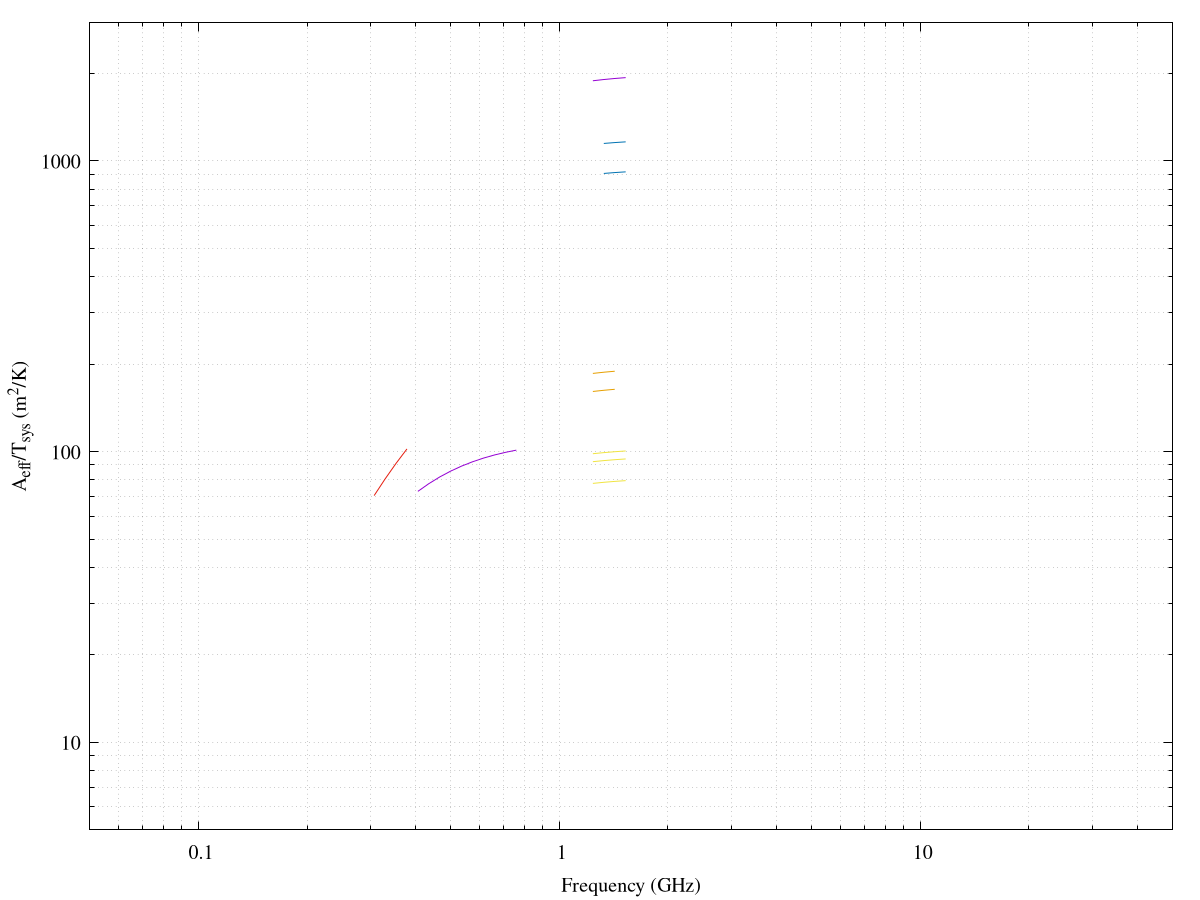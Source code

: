 set term x11 font 'Times, 10'

# SKA1-Mid
# SKA1-Mid SKA dishes only
# MeerKAT
# FAST
# Arecibo
# Effelsberg
# GBT (GBNCC)
# uGMRT
# Parkes
# LOFAR

# constants, functions etc.
pi      = 3.14159
Tsky(x) = 25.2*(0.408/x)**2.75   # x = freq in GHz

fullska(x) = 1.0e+6/(30.0+Tsky(x))

## The telescopes ##
# First the non-SKA single dish components. 
# Let's go for decreasing dish diameter
#

# FAST
fast_func(x)  = 40000.0/(20.0+Tsky(x))
fast(x) = x>=1.530 ? 1/0 : x<=1.230 ? 1/0 : fast_func(x)

# Arecibo
ao_func(x)  = 28704.0/(24.0+Tsky(x)) 
ao_centre(x) = x>=1.57 ? 1/0 : x<=1.27 ? 1/0 : ao_func(x) # 10.4 K/Jy
ao_ring(x) = x>=1.57 ? 1/0 : x<=1.27 ? 1/0 : ao_func(x)*(8.2/10.4) # 8.2 K/Jy

# Effelsberg MB-7 HTRU-N
eff_func(x)  = 0.525*pi*100**2*0.25/(21.0+Tsky(x))
eff_centre(x) = x>=1.4875 ? 1/0 : x<=1.2325 ? 1/0 : eff_func(x)
eff_ring(x) = x>=1.4875 ? 1/0 : x<=1.2325 ? 1/0 : eff_func(x)*(0.455/0.525)

# GBT - GBNCC
gbt_func(x)  = 5520/(23.0+Tsky(x)) # 2 K/Jy
gbt(x) = x>=0.400 ? 1/0 : x<=0.300 ? 1/0 : gbt_func(x)

# Parkes MB-13 HTRU/SUPERB
pks_func(x)  = 0.86*0.86*pi*64**2*0.25/(23.0+Tsky(x))
pks_centre(x) = x>=1.582 ? 1/0 : x<=1.182 ? 1/0 : pks_func(x)            # 0.735 K/Jy
pks_inner(x) = x>=1.582 ? 1/0 : x<=1.182 ? 1/0 : pks_func(x)*0.690/0.735 # 0.690 K/Jy
pks_outer(x) = x>=1.582 ? 1/0 : x<=1.182 ? 1/0 : pks_func(x)*0.581/0.735 # 0.581 K/Jy

# Next add in aperture arrays
#

# uGMRT

# UTMOST
utmost_func(x)  = 0.5*18200.0/(200.0+Tsky(x))
utmost(x) = x>=0.86 ? 1/0 : x<=0.830 ? 1/0 : utmost_func(x) # NB the BW is so narrow it doesn't display

# CHIME
# https://arxiv.org/pdf/1609.00929.pdf
chime_func(x)  = 5520.0/(50.0+Tsky(x))
chime(x) = x>=0.8 ? 1/0 : x<=0.4 ? 1/0 : chime_func(x)

# LOFAR LOTAS
# lt 8

# MWA

# Plot properties
set key bottom right box
unset key
set ylabel "A_{eff}/T_{sys} (m^2/K)" font 'Times, 15'
set xlabel "Frequency (GHz)" font 'Times, 15'
set logscale xy
set xrange [0.050:50.0]
set yrange [5:3000]
set grid mxtics mytics #lt -1 lc rgb 'gray90'
set grid xtics ytics #lt -1 lc rgb 'gray70'
set xtics font "Times, 15"
set ytics font "Times, 15"

# Plot the non-SKA components
plot fast(x) wi li lt 1 title "FAST MB-19", ao_centre(x) wi li lt 6 title "Arecibo MB-7", ao_ring(x) wi li lt 6 notitle, eff_centre(x) wi li lt 4 title "Effelsberg MB-7", eff_ring(x) wi li lt 4 notitle, gbt(x) wi li lt 7 title "GBT", pks_centre(x) wi li lt 5 title "Parkes MB-13", pks_inner(x) wi li lt 5 notitle, pks_outer(x) wi li lt 5 notitle, chime(x) wi li lt 9 title "CHIME", "lofar" u 1:(12.0*$2/(140.0+Tsky($1))) wi li lt 3 title "LOFAR Superterp", "lofar" u 1:((66.0*$2)/(140.0+Tsky($1))) wi li lt 3 title "LOFAR Core", "lofar" u 1:((66.0*$2+14.0*2.0*$2)/(140.0+Tsky($1))) wi li lt 3 title "LOFAR NL"

# Not sure what/how to add uGMRT yet, for pulsar applications
# Coherent GMRT
#, "ugmrt" u ($1*0.001):(30*2760*$4)/($2+$3+Tsky($1*0.001))) wi li title "uGMRT"
# Incoherent GMRT a la GHRSS
#, "ugmrt" u ($1*0.001):((sqrt(30)*2760*$4)/($2+$3+Tsky($1*0.001))) wi li title "uGMRT"
# According to this http://www.gmrt.ncra.tifr.res.in/gmrt_hpage/Users/doc/GMRT-specs.pdf can do 4 beams for incoherent or coherent. It seems the GHRSS did 1 x 32-MHz beam. Coherent gain is v impressive but SS is 30*(25m/25km)^2 is 3*10^-5 worse than for incoherent mode. If it could do lots of beams it would be awesome, especially in the SKA Band 1 region.

# UTMOST - special case as BW is so narrow
#set style line 1 lc -1 lw 1 dashtype 2
#set style line 2 lc -1 lw 1
#set style line 3 lc rgb "#66CDAA" dashtype 2 lw 1
#set style line 4 lc rgb "#66CDAA" lw 1
#set style line 5 lc rgb "#FA8072" dashtype 2 lw 1
#set style line 6 lc rgb "#FA8072" lw 1
set arrow from 0.830,91 to 0.860,91 nohead lt 8 front

# Label the non-SKA single dish components
set label "FAST MB-19" front at 1.15,2100
set label "Arecibo MB-7" front at 1.6,1000
set label "Effelsberg MB-7" front at 1.5,175
set label "GBT" front at 0.32, 70
set label "Parkes MB-13" front at 1.7,100
set label "UTMOST" front at 0.7,80
set label "CHIME" front at 0.42,100
set label "LOFAR HBA (Superterp, core, NL)" front at 0.25,20

# Overplot the SKA-Mid components
replot "skamid_500m_50pct" u 1:2 wi li lt -1 title "SKA1-Mid inner 1 km", "skamid_20km_50pct" u 1:2 wi li lt -1 title "SKA1-Mid inner 20 km", "skamid_full_50pct" u 1:2 wi li lt -1 title "SKA1-Mid (full)"
# MeerKAT alone
replot "mk_500m_50pct" u 1:($2*64.0/38.0) wi li lt 2 title "MeerKAT (full)", "mk_500m_50pct" u 1:2 wi li lt 2 title "MeerKAT inner 1 km"
#replot "skamid_500m_50pct" u 1:2 wi li lt -1 title "SKA1-Mid (SKA1+MeerKAT) inner 1 km", "mk_500m_50pct" u 1:($2*64.0/38.0) wi li lt 2 title "MeerKAT (full)", "mk_500m_50pct" u 1:2 wi li lt 2 title "MeerKAT inner 1 km", "mid_500m_50pct" u 1:2 wi li title "SKA1 dishes only inner 1 km"

# Label the SKA-Mid components
set label "SKA1-Mid (incl. MeerKAT, 1 km, 20 km, full)" front at 4,1600
set label "MeerKAT (1 km, full)" front at 3.3,350

# Overplot the SKA-Low components
replot "ska1-low_full" u ($1):($2/(40.0+Tsky($1))) wi li lt 8, "ska1-low_full" u ($1):((404.0/512.0)*$2/(40.0+Tsky($1))) wi li lt 8, "ska1-low_full" u ($1):((224.0/512.0)*$2/(40.0+Tsky($1))) wi li lt 8

# Label the SKA-Low components
set label "SKA1-Low (1km, 20km, full)" front at 0.092,210 textcolor lt 8


# Full SKA comparison curves
replot fullska(x) lt 0, 0.5*fullska(x) lt 0, 0.1*fullska(x) lt 0, 0.01*fullska(x) lt 0
# Full SKA comparison labels
set label "100% SKA/(30 K + Tsky)" front at 0.11, 750 rotate by 65 textcolor lt 0
set label "50% SKA/(30 K + Tsky)" front at 0.14, 750 rotate by 65 textcolor lt 0
set label "10% SKA/(30 K + Tsky)" front at 0.08, 30 rotate by 65 textcolor lt 0
set label "1% SKA/(30 K + Tsky)" front at 0.15, 15 rotate by 65 textcolor lt 0
replot

set term postscript enhanced color solid font 'Times, 10'
set output "bigplot.ps"
replot
